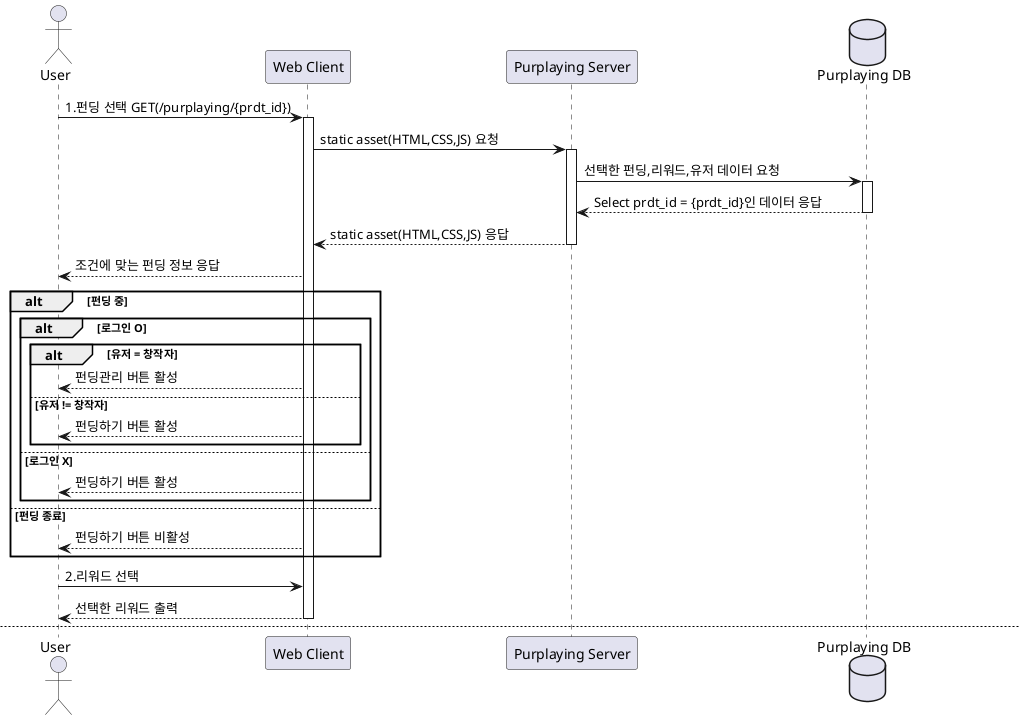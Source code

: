 @startuml
actor User
participant "Web Client" as C
participant "Purplaying Server" as S
database "Purplaying DB" as D

User -> C : 1.펀딩 선택 GET(/purplaying/{prdt_id})
activate C
C -> S : static asset(HTML,CSS,JS) 요청
activate S
S -> D : 선택한 펀딩,리워드,유저 데이터 요청
activate D
D --> S : Select prdt_id = {prdt_id}인 데이터 응답
deactivate D
S --> C : static asset(HTML,CSS,JS) 응답
deactivate S
C --> User : 조건에 맞는 펀딩 정보 응답
alt 펀딩 중
    alt 로그인 O
        alt 유저 = 창작자
            C --> User : 펀딩관리 버튼 활성
        else 유저 != 창작자
            C --> User : 펀딩하기 버튼 활성
        end
    else 로그인 X
    C --> User : 펀딩하기 버튼 활성
    end
else 펀딩 종료
    C --> User : 펀딩하기 버튼 비활성
end
User -> C : 2.리워드 선택
C --> User : 선택한 리워드 출력
deactivate C

newpage
== 펀딩결제 ==
User -> C : 3.펀딩하기 버튼 클릭\nGET(/payment/{prdt_id}) 
activate C
alt 로그인 X
    C -> C : 로그인 페이지로 리다이렉트
    User -> C : 로그인 정보 입력
    C -> S : 로그인 정보 전달
    activate S
    S -> D : 로그인 정보 전달
    activate D
    D --> S : 유저 정보 응답
    deactivate D
    S -> S : 로그인 = 유저 정보 일치 확인
else 로그인 O
    alt 리워드 선택 안함
        C-->User : 리워드 선택 alert 호출
    else 리워드 재고 초과
        C-->User : 리워드 수량 재설정 alert 호출
    else 유저 포인트 부족
        C-->User : 포인트 충전 modal 호출
    end
end
C -> S : 펀딩결제 static asset(HTML,CSS,JS) 요청
S -> D : 해당 펀딩, 리워드, 유저 데이터 요청
D -> S : Select 펀딩, 리워드, 유저 데이터 응답
deactivate D
S --> C :  펀딩결제 static asset(HTML,CSS,JS) 응답
deactivate S
C --> User : 펀딩결제 페이지 노출
deactivate C

newpage
User -> C : 4.펀딩하기 폼 작성 & 제출\nPOST(/paymentCompleted/{prdt_id})
activate C
C -> S : 펀딩완료 static asset(HTML,CSS,JS) 요청
activate S
S -> D : 작성된 폼 정보 Insert
activate D
D -> D : UPDATE\n (+)후원자수,현재금액\n(-)리워드수량,포인트 \nInsert 결제
D --> S : Select 해당 펀딩, 리워드, 결제, 유저 데이터 응답
deactivate D
S --> C : 펀딩완료 static asset(HTML,CSS,JS) 응답
deactivate S
C --> User : 펀딩완료 페이지 노출
deactivate C


@enduml